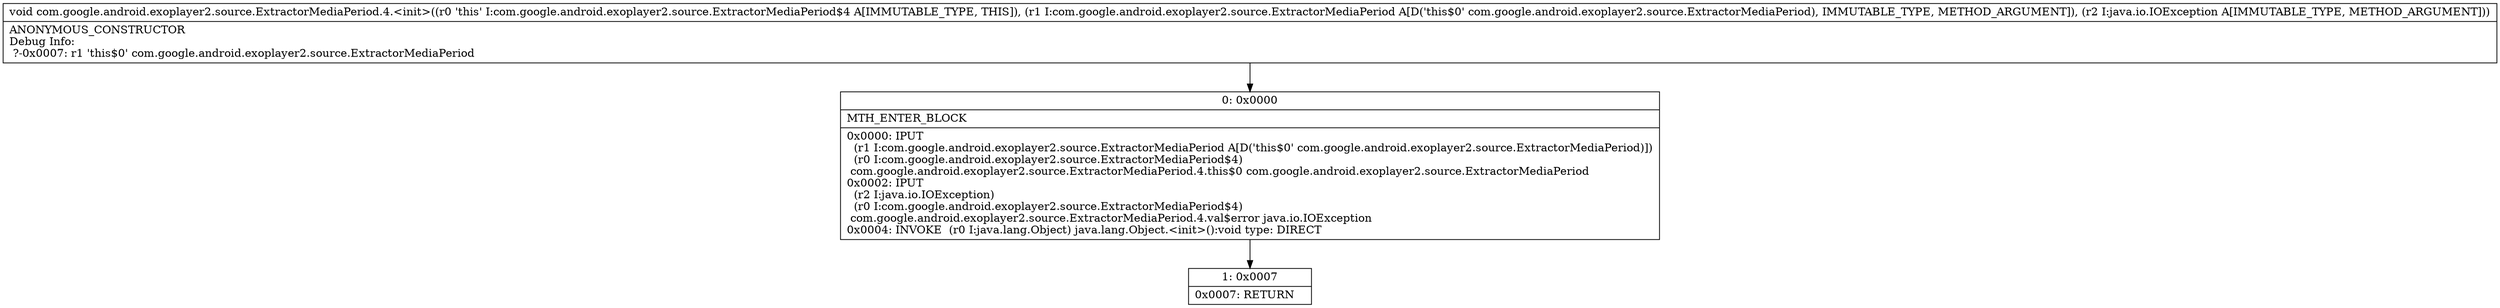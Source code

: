 digraph "CFG forcom.google.android.exoplayer2.source.ExtractorMediaPeriod.4.\<init\>(Lcom\/google\/android\/exoplayer2\/source\/ExtractorMediaPeriod;Ljava\/io\/IOException;)V" {
Node_0 [shape=record,label="{0\:\ 0x0000|MTH_ENTER_BLOCK\l|0x0000: IPUT  \l  (r1 I:com.google.android.exoplayer2.source.ExtractorMediaPeriod A[D('this$0' com.google.android.exoplayer2.source.ExtractorMediaPeriod)])\l  (r0 I:com.google.android.exoplayer2.source.ExtractorMediaPeriod$4)\l com.google.android.exoplayer2.source.ExtractorMediaPeriod.4.this$0 com.google.android.exoplayer2.source.ExtractorMediaPeriod \l0x0002: IPUT  \l  (r2 I:java.io.IOException)\l  (r0 I:com.google.android.exoplayer2.source.ExtractorMediaPeriod$4)\l com.google.android.exoplayer2.source.ExtractorMediaPeriod.4.val$error java.io.IOException \l0x0004: INVOKE  (r0 I:java.lang.Object) java.lang.Object.\<init\>():void type: DIRECT \l}"];
Node_1 [shape=record,label="{1\:\ 0x0007|0x0007: RETURN   \l}"];
MethodNode[shape=record,label="{void com.google.android.exoplayer2.source.ExtractorMediaPeriod.4.\<init\>((r0 'this' I:com.google.android.exoplayer2.source.ExtractorMediaPeriod$4 A[IMMUTABLE_TYPE, THIS]), (r1 I:com.google.android.exoplayer2.source.ExtractorMediaPeriod A[D('this$0' com.google.android.exoplayer2.source.ExtractorMediaPeriod), IMMUTABLE_TYPE, METHOD_ARGUMENT]), (r2 I:java.io.IOException A[IMMUTABLE_TYPE, METHOD_ARGUMENT]))  | ANONYMOUS_CONSTRUCTOR\lDebug Info:\l  ?\-0x0007: r1 'this$0' com.google.android.exoplayer2.source.ExtractorMediaPeriod\l}"];
MethodNode -> Node_0;
Node_0 -> Node_1;
}

